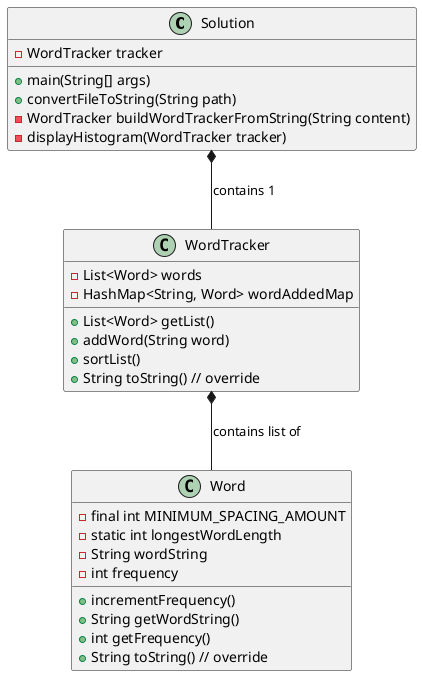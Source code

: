 @startuml
'https://plantuml.com/class-diagram


class Solution {
    -WordTracker tracker
    +main(String[] args)
    +convertFileToString(String path)
    -WordTracker buildWordTrackerFromString(String content)
    -displayHistogram(WordTracker tracker)
}

class Word {
    -final int MINIMUM_SPACING_AMOUNT
    -static int longestWordLength
    -String wordString
    -int frequency

    +incrementFrequency()
    +String getWordString()
    +int getFrequency()
    +String toString() // override
}

class WordTracker {
    -List<Word> words
    -HashMap<String, Word> wordAddedMap

    +List<Word> getList()
    +addWord(String word)
    +sortList()
    +String toString() // override
}

WordTracker *-- Word : contains list of

Solution *-- WordTracker : contains 1

@enduml